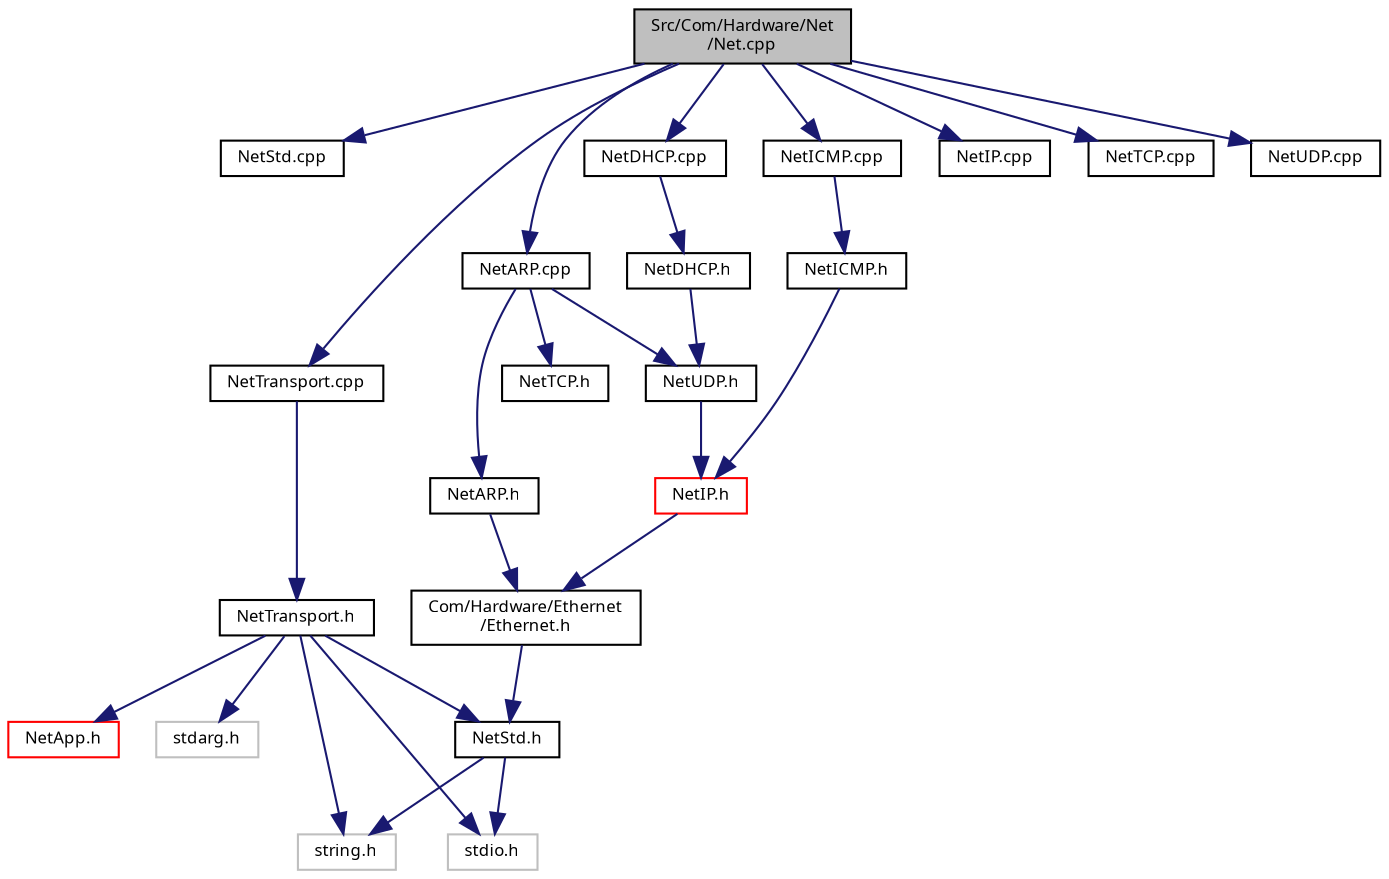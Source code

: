 digraph "Src/Com/Hardware/Net/Net.cpp"
{
  edge [fontname="Sans",fontsize="8",labelfontname="Sans",labelfontsize="8"];
  node [fontname="Sans",fontsize="8",shape=record];
  Node1 [label="Src/Com/Hardware/Net\l/Net.cpp",height=0.2,width=0.4,color="black", fillcolor="grey75", style="filled", fontcolor="black"];
  Node1 -> Node2 [color="midnightblue",fontsize="8",style="solid",fontname="Sans"];
  Node2 [label="NetStd.cpp",height=0.2,width=0.4,color="black", fillcolor="white", style="filled",URL="$_net_std_8cpp.html"];
  Node1 -> Node3 [color="midnightblue",fontsize="8",style="solid",fontname="Sans"];
  Node3 [label="NetTransport.cpp",height=0.2,width=0.4,color="black", fillcolor="white", style="filled",URL="$_net_transport_8cpp_source.html"];
  Node3 -> Node4 [color="midnightblue",fontsize="8",style="solid",fontname="Sans"];
  Node4 [label="NetTransport.h",height=0.2,width=0.4,color="black", fillcolor="white", style="filled",URL="$_net_transport_8h_source.html"];
  Node4 -> Node5 [color="midnightblue",fontsize="8",style="solid",fontname="Sans"];
  Node5 [label="NetStd.h",height=0.2,width=0.4,color="black", fillcolor="white", style="filled",URL="$_net_std_8h.html",tooltip="Standard include file. "];
  Node5 -> Node6 [color="midnightblue",fontsize="8",style="solid",fontname="Sans"];
  Node6 [label="string.h",height=0.2,width=0.4,color="grey75", fillcolor="white", style="filled"];
  Node5 -> Node7 [color="midnightblue",fontsize="8",style="solid",fontname="Sans"];
  Node7 [label="stdio.h",height=0.2,width=0.4,color="grey75", fillcolor="white", style="filled"];
  Node4 -> Node8 [color="midnightblue",fontsize="8",style="solid",fontname="Sans"];
  Node8 [label="NetApp.h",height=0.2,width=0.4,color="red", fillcolor="white", style="filled",URL="$_net_app_8h_source.html"];
  Node4 -> Node9 [color="midnightblue",fontsize="8",style="solid",fontname="Sans"];
  Node9 [label="stdarg.h",height=0.2,width=0.4,color="grey75", fillcolor="white", style="filled"];
  Node4 -> Node6 [color="midnightblue",fontsize="8",style="solid",fontname="Sans"];
  Node4 -> Node7 [color="midnightblue",fontsize="8",style="solid",fontname="Sans"];
  Node1 -> Node10 [color="midnightblue",fontsize="8",style="solid",fontname="Sans"];
  Node10 [label="NetARP.cpp",height=0.2,width=0.4,color="black", fillcolor="white", style="filled",URL="$_net_a_r_p_8cpp_source.html"];
  Node10 -> Node11 [color="midnightblue",fontsize="8",style="solid",fontname="Sans"];
  Node11 [label="NetARP.h",height=0.2,width=0.4,color="black", fillcolor="white", style="filled",URL="$_net_a_r_p_8h_source.html"];
  Node11 -> Node12 [color="midnightblue",fontsize="8",style="solid",fontname="Sans"];
  Node12 [label="Com/Hardware/Ethernet\l/Ethernet.h",height=0.2,width=0.4,color="black", fillcolor="white", style="filled",URL="$_ethernet_8h_source.html"];
  Node12 -> Node5 [color="midnightblue",fontsize="8",style="solid",fontname="Sans"];
  Node10 -> Node13 [color="midnightblue",fontsize="8",style="solid",fontname="Sans"];
  Node13 [label="NetTCP.h",height=0.2,width=0.4,color="black", fillcolor="white", style="filled",URL="$_net_t_c_p_8h_source.html"];
  Node10 -> Node14 [color="midnightblue",fontsize="8",style="solid",fontname="Sans"];
  Node14 [label="NetUDP.h",height=0.2,width=0.4,color="black", fillcolor="white", style="filled",URL="$_net_u_d_p_8h_source.html"];
  Node14 -> Node15 [color="midnightblue",fontsize="8",style="solid",fontname="Sans"];
  Node15 [label="NetIP.h",height=0.2,width=0.4,color="red", fillcolor="white", style="filled",URL="$_net_i_p_8h_source.html"];
  Node15 -> Node12 [color="midnightblue",fontsize="8",style="solid",fontname="Sans"];
  Node1 -> Node16 [color="midnightblue",fontsize="8",style="solid",fontname="Sans"];
  Node16 [label="NetDHCP.cpp",height=0.2,width=0.4,color="black", fillcolor="white", style="filled",URL="$_net_d_h_c_p_8cpp_source.html"];
  Node16 -> Node17 [color="midnightblue",fontsize="8",style="solid",fontname="Sans"];
  Node17 [label="NetDHCP.h",height=0.2,width=0.4,color="black", fillcolor="white", style="filled",URL="$_net_d_h_c_p_8h_source.html"];
  Node17 -> Node14 [color="midnightblue",fontsize="8",style="solid",fontname="Sans"];
  Node1 -> Node18 [color="midnightblue",fontsize="8",style="solid",fontname="Sans"];
  Node18 [label="NetICMP.cpp",height=0.2,width=0.4,color="black", fillcolor="white", style="filled",URL="$_net_i_c_m_p_8cpp_source.html"];
  Node18 -> Node19 [color="midnightblue",fontsize="8",style="solid",fontname="Sans"];
  Node19 [label="NetICMP.h",height=0.2,width=0.4,color="black", fillcolor="white", style="filled",URL="$_net_i_c_m_p_8h_source.html"];
  Node19 -> Node15 [color="midnightblue",fontsize="8",style="solid",fontname="Sans"];
  Node1 -> Node20 [color="midnightblue",fontsize="8",style="solid",fontname="Sans"];
  Node20 [label="NetIP.cpp",height=0.2,width=0.4,color="black", fillcolor="white", style="filled",URL="$_net_i_p_8cpp_source.html"];
  Node1 -> Node21 [color="midnightblue",fontsize="8",style="solid",fontname="Sans"];
  Node21 [label="NetTCP.cpp",height=0.2,width=0.4,color="black", fillcolor="white", style="filled",URL="$_net_t_c_p_8cpp_source.html"];
  Node1 -> Node22 [color="midnightblue",fontsize="8",style="solid",fontname="Sans"];
  Node22 [label="NetUDP.cpp",height=0.2,width=0.4,color="black", fillcolor="white", style="filled",URL="$_net_u_d_p_8cpp_source.html"];
}
